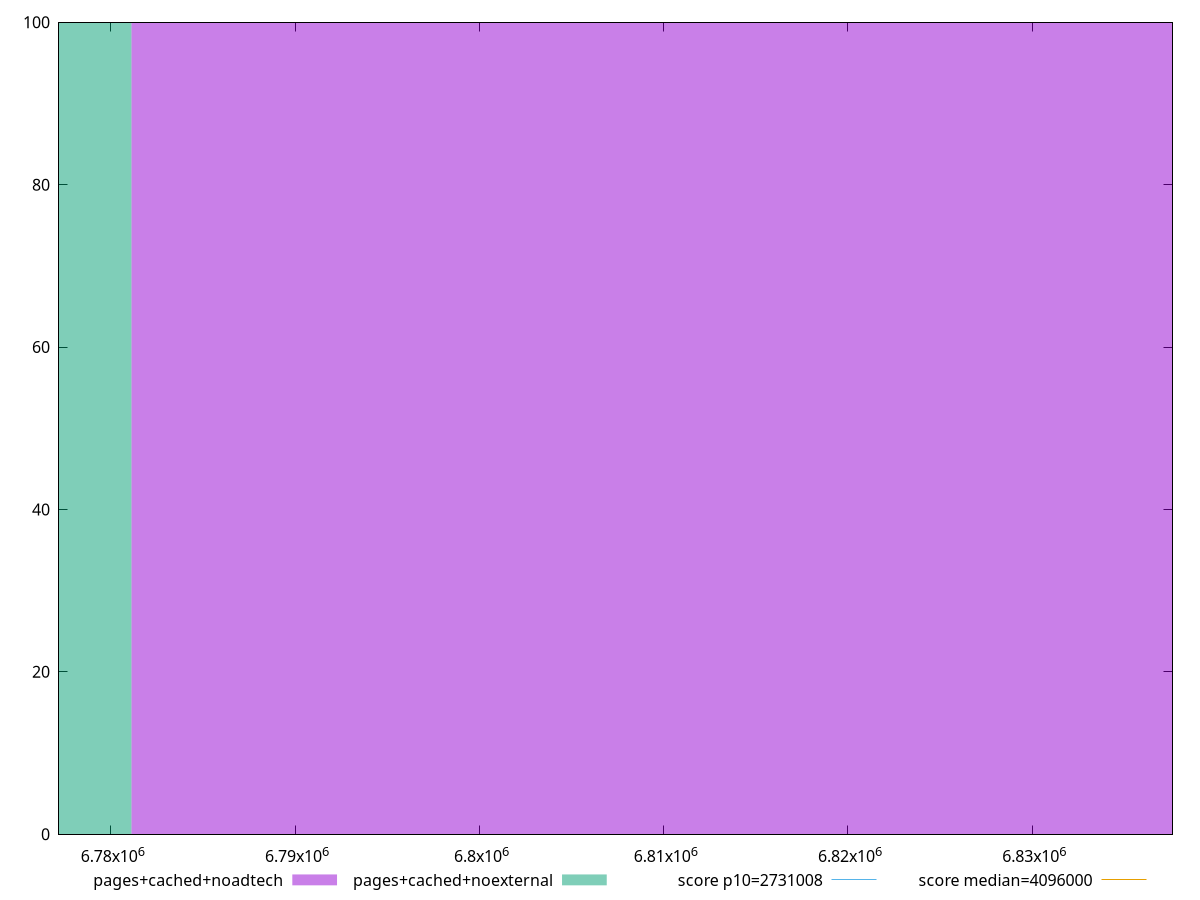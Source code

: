 reset

$pagesCachedNoadtech <<EOF
6810218.12468567 100
EOF

$pagesCachedNoexternal <<EOF
6752011.132166989 100
EOF

set key outside below
set boxwidth 58206.99251868094
set xrange [6777187:6837611]
set yrange [0:100]
set style fill transparent solid 0.5 noborder

set parametric
set terminal svg size 640, 500 enhanced background rgb 'white'
set output "report_00007_2020-12-11T15:55:29.892Z/total-byte-weight/comparison/histogram/4_vs_5.svg"

plot $pagesCachedNoadtech title "pages+cached+noadtech" with boxes, \
     $pagesCachedNoexternal title "pages+cached+noexternal" with boxes, \
     2731008,t title "score p10=2731008", \
     4096000,t title "score median=4096000"

reset
